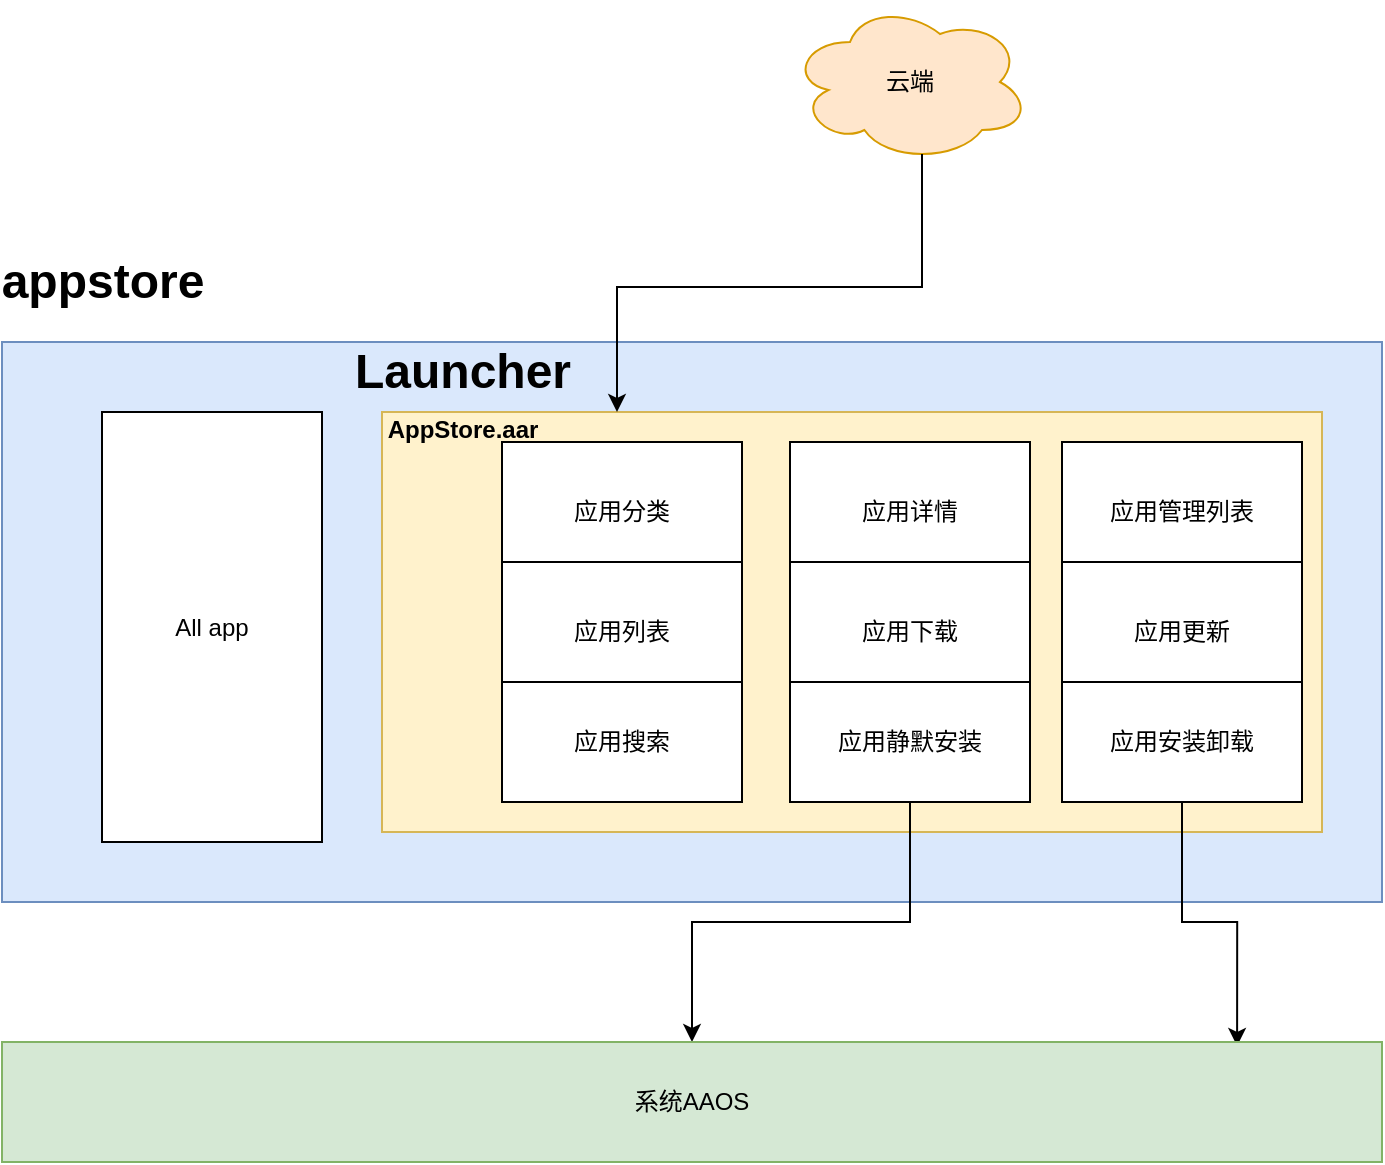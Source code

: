 <mxfile version="25.0.3">
  <diagram name="第 1 页" id="U0NXwizUPYQEdyDt2-Ml">
    <mxGraphModel dx="2261" dy="746" grid="1" gridSize="10" guides="1" tooltips="1" connect="1" arrows="1" fold="1" page="1" pageScale="1" pageWidth="827" pageHeight="1169" math="0" shadow="0">
      <root>
        <mxCell id="0" />
        <mxCell id="1" parent="0" />
        <mxCell id="06QWkGEQkMCkJEHtK8EI-6" value="" style="rounded=0;whiteSpace=wrap;html=1;fillColor=#dae8fc;strokeColor=#6c8ebf;" vertex="1" parent="1">
          <mxGeometry x="-40" y="270" width="690" height="280" as="geometry" />
        </mxCell>
        <mxCell id="06QWkGEQkMCkJEHtK8EI-1" value="" style="rounded=0;whiteSpace=wrap;html=1;fillColor=#fff2cc;strokeColor=#d6b656;" vertex="1" parent="1">
          <mxGeometry x="150" y="305" width="470" height="210" as="geometry" />
        </mxCell>
        <mxCell id="06QWkGEQkMCkJEHtK8EI-2" value="" style="rounded=0;whiteSpace=wrap;html=1;" vertex="1" parent="1">
          <mxGeometry x="210" y="320" width="120" height="180" as="geometry" />
        </mxCell>
        <mxCell id="06QWkGEQkMCkJEHtK8EI-7" value="云端" style="ellipse;shape=cloud;whiteSpace=wrap;html=1;fillColor=#ffe6cc;strokeColor=#d79b00;" vertex="1" parent="1">
          <mxGeometry x="354" y="100" width="120" height="80" as="geometry" />
        </mxCell>
        <mxCell id="06QWkGEQkMCkJEHtK8EI-8" value="appstore" style="text;strokeColor=none;fillColor=none;html=1;fontSize=24;fontStyle=1;verticalAlign=middle;align=center;" vertex="1" parent="1">
          <mxGeometry x="-40" y="220" width="100" height="40" as="geometry" />
        </mxCell>
        <mxCell id="06QWkGEQkMCkJEHtK8EI-10" style="edgeStyle=orthogonalEdgeStyle;rounded=0;orthogonalLoop=1;jettySize=auto;html=1;exitX=0.55;exitY=0.95;exitDx=0;exitDy=0;exitPerimeter=0;entryX=0.25;entryY=0;entryDx=0;entryDy=0;" edge="1" parent="1" source="06QWkGEQkMCkJEHtK8EI-7" target="06QWkGEQkMCkJEHtK8EI-1">
          <mxGeometry relative="1" as="geometry" />
        </mxCell>
        <mxCell id="06QWkGEQkMCkJEHtK8EI-11" value="Launcher" style="text;strokeColor=none;fillColor=none;html=1;fontSize=24;fontStyle=1;verticalAlign=middle;align=center;" vertex="1" parent="1">
          <mxGeometry x="140" y="265" width="100" height="40" as="geometry" />
        </mxCell>
        <mxCell id="06QWkGEQkMCkJEHtK8EI-12" value="All app" style="rounded=0;whiteSpace=wrap;html=1;" vertex="1" parent="1">
          <mxGeometry x="10" y="305" width="110" height="215" as="geometry" />
        </mxCell>
        <mxCell id="06QWkGEQkMCkJEHtK8EI-14" value="应用分类" style="rounded=0;whiteSpace=wrap;html=1;" vertex="1" parent="1">
          <mxGeometry x="210" y="320" width="120" height="70" as="geometry" />
        </mxCell>
        <mxCell id="06QWkGEQkMCkJEHtK8EI-15" value="应用列表" style="rounded=0;whiteSpace=wrap;html=1;" vertex="1" parent="1">
          <mxGeometry x="210" y="380" width="120" height="70" as="geometry" />
        </mxCell>
        <mxCell id="06QWkGEQkMCkJEHtK8EI-16" value="应用搜索" style="rounded=0;whiteSpace=wrap;html=1;" vertex="1" parent="1">
          <mxGeometry x="210" y="440" width="120" height="60" as="geometry" />
        </mxCell>
        <mxCell id="06QWkGEQkMCkJEHtK8EI-17" value="应用详情" style="rounded=0;whiteSpace=wrap;html=1;" vertex="1" parent="1">
          <mxGeometry x="354" y="320" width="120" height="70" as="geometry" />
        </mxCell>
        <mxCell id="06QWkGEQkMCkJEHtK8EI-18" value="应用下载" style="rounded=0;whiteSpace=wrap;html=1;" vertex="1" parent="1">
          <mxGeometry x="354" y="380" width="120" height="70" as="geometry" />
        </mxCell>
        <mxCell id="06QWkGEQkMCkJEHtK8EI-19" value="应用静默安装" style="rounded=0;whiteSpace=wrap;html=1;" vertex="1" parent="1">
          <mxGeometry x="354" y="440" width="120" height="60" as="geometry" />
        </mxCell>
        <mxCell id="06QWkGEQkMCkJEHtK8EI-20" value="应用管理列表" style="rounded=0;whiteSpace=wrap;html=1;" vertex="1" parent="1">
          <mxGeometry x="490" y="320" width="120" height="70" as="geometry" />
        </mxCell>
        <mxCell id="06QWkGEQkMCkJEHtK8EI-21" value="应用更新" style="rounded=0;whiteSpace=wrap;html=1;" vertex="1" parent="1">
          <mxGeometry x="490" y="380" width="120" height="70" as="geometry" />
        </mxCell>
        <mxCell id="06QWkGEQkMCkJEHtK8EI-22" value="应用安装卸载" style="rounded=0;whiteSpace=wrap;html=1;" vertex="1" parent="1">
          <mxGeometry x="490" y="440" width="120" height="60" as="geometry" />
        </mxCell>
        <mxCell id="06QWkGEQkMCkJEHtK8EI-25" style="edgeStyle=orthogonalEdgeStyle;rounded=0;orthogonalLoop=1;jettySize=auto;html=1;exitX=0.5;exitY=1;exitDx=0;exitDy=0;entryX=0.5;entryY=0;entryDx=0;entryDy=0;" edge="1" parent="1" source="06QWkGEQkMCkJEHtK8EI-19" target="06QWkGEQkMCkJEHtK8EI-27">
          <mxGeometry relative="1" as="geometry">
            <mxPoint x="420" y="520" as="sourcePoint" />
            <mxPoint x="283" y="679" as="targetPoint" />
          </mxGeometry>
        </mxCell>
        <mxCell id="06QWkGEQkMCkJEHtK8EI-26" style="edgeStyle=orthogonalEdgeStyle;rounded=0;orthogonalLoop=1;jettySize=auto;html=1;entryX=0.895;entryY=0.033;entryDx=0;entryDy=0;entryPerimeter=0;" edge="1" parent="1" source="06QWkGEQkMCkJEHtK8EI-22" target="06QWkGEQkMCkJEHtK8EI-27">
          <mxGeometry relative="1" as="geometry">
            <mxPoint x="650" y="530" as="sourcePoint" />
            <mxPoint x="500" y="670" as="targetPoint" />
          </mxGeometry>
        </mxCell>
        <mxCell id="06QWkGEQkMCkJEHtK8EI-27" value="系统AAOS" style="rounded=0;whiteSpace=wrap;html=1;fillColor=#d5e8d4;strokeColor=#82b366;" vertex="1" parent="1">
          <mxGeometry x="-40" y="620" width="690" height="60" as="geometry" />
        </mxCell>
        <mxCell id="06QWkGEQkMCkJEHtK8EI-28" value="&lt;font style=&quot;font-size: 12px;&quot;&gt;AppStore.aar&lt;/font&gt;" style="text;strokeColor=none;fillColor=none;html=1;fontSize=24;fontStyle=1;verticalAlign=middle;align=center;" vertex="1" parent="1">
          <mxGeometry x="140" y="290" width="100" height="40" as="geometry" />
        </mxCell>
      </root>
    </mxGraphModel>
  </diagram>
</mxfile>
